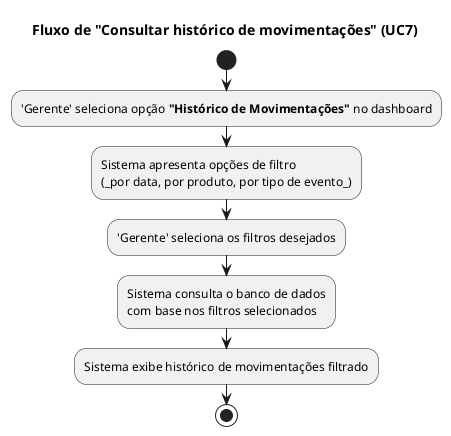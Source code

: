 @startuml
title Fluxo de "Consultar histórico de movimentações" (UC7)

start

:'Gerente' seleciona opção **"Histórico de Movimentações"** no dashboard;
:Sistema apresenta opções de filtro
(_por data, por produto, por tipo de evento_);
:'Gerente' seleciona os filtros desejados;
:Sistema consulta o banco de dados
com base nos filtros selecionados;
:Sistema exibe histórico de movimentações filtrado;

stop

@enduml
